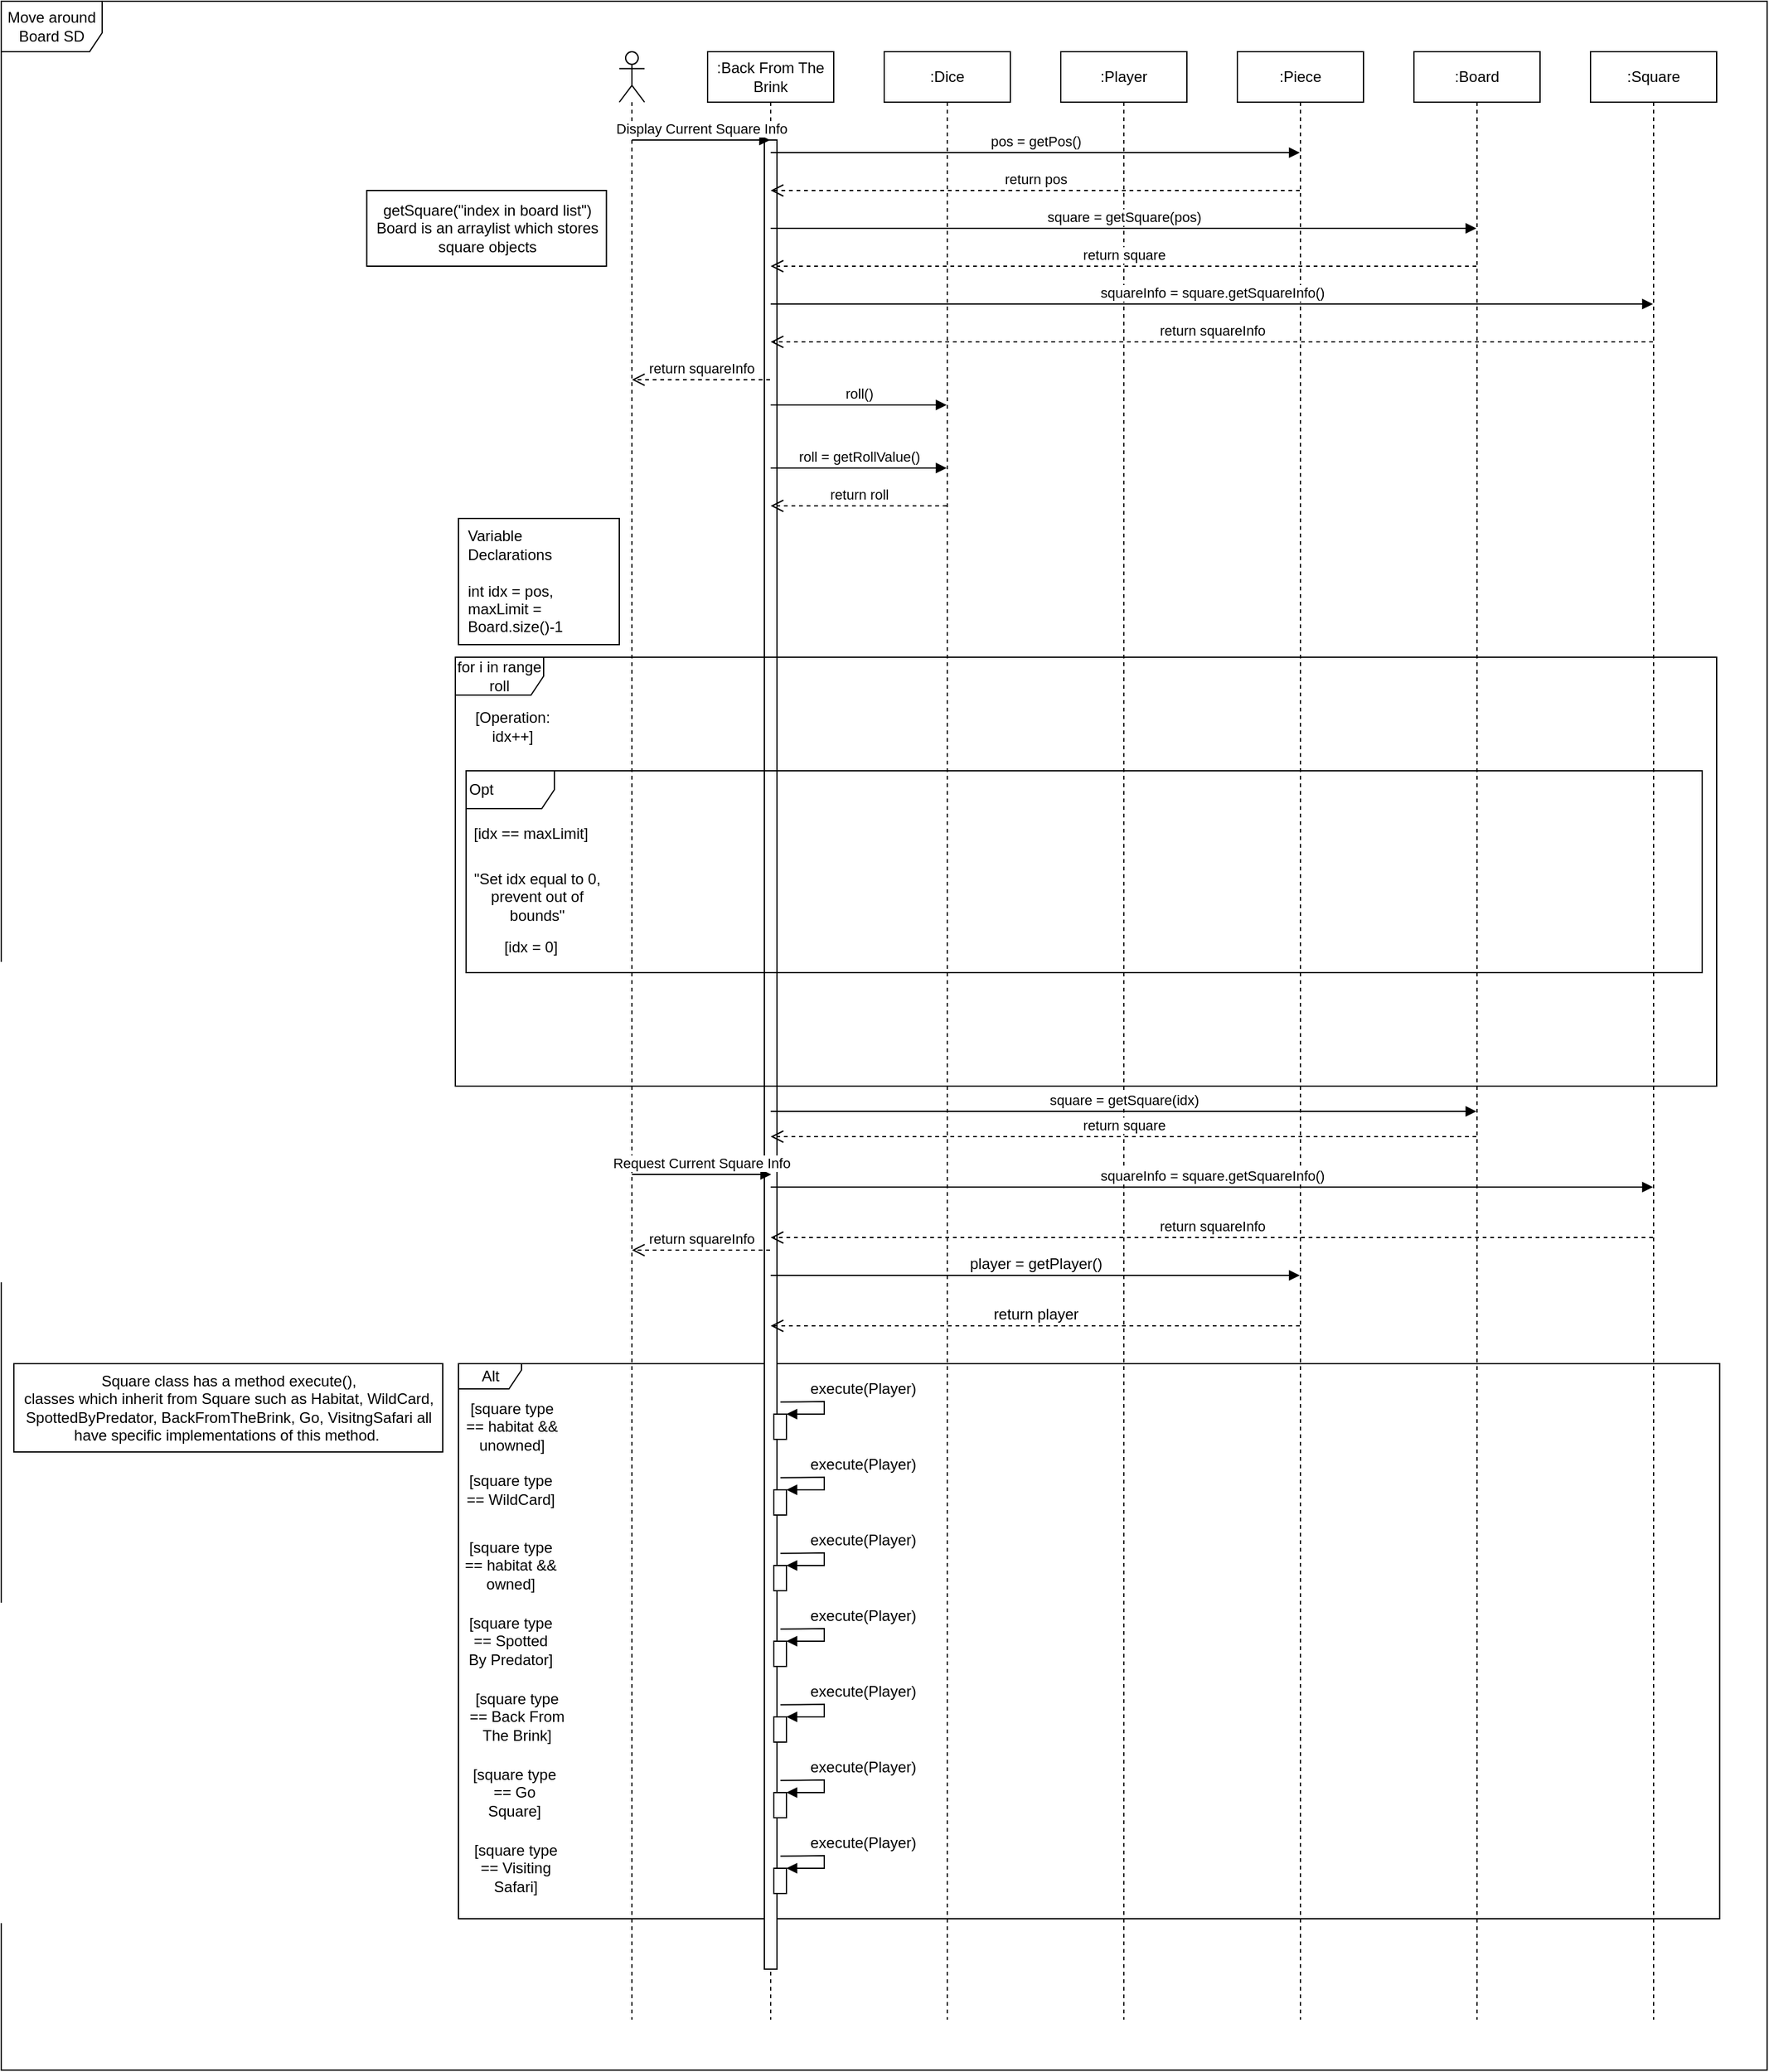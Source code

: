 <mxfile version="13.10.1" type="device" pages="2"><diagram id="kgpKYQtTHZ0yAKxKKP6v" name="Page-1"><mxGraphModel dx="3776" dy="1096" grid="1" gridSize="10" guides="1" tooltips="1" connect="1" arrows="1" fold="1" page="1" pageScale="1" pageWidth="850" pageHeight="1100" math="0" shadow="0"><root><mxCell id="0"/><mxCell id="1" parent="0"/><mxCell id="veifitGn4pFbz4EbThH1-69" value="" style="rounded=0;whiteSpace=wrap;html=1;fontSize=12;" vertex="1" parent="1"><mxGeometry x="-910.22" y="150" width="190" height="60" as="geometry"/></mxCell><mxCell id="veifitGn4pFbz4EbThH1-14" value="Alt" style="shape=umlFrame;whiteSpace=wrap;html=1;width=50;height=20;" vertex="1" parent="1"><mxGeometry x="-837.5" y="1080" width="999.89" height="440" as="geometry"/></mxCell><mxCell id="ZBRINw5emn9o5bv1vfG7-1" value="" style="shape=umlLifeline;participant=umlActor;perimeter=lifelinePerimeter;whiteSpace=wrap;html=1;container=1;collapsible=0;recursiveResize=0;verticalAlign=top;spacingTop=36;outlineConnect=0;" parent="1" vertex="1"><mxGeometry x="-710" y="40" width="20" height="1560" as="geometry"/></mxCell><mxCell id="ZBRINw5emn9o5bv1vfG7-2" value=":Back From The Brink" style="shape=umlLifeline;perimeter=lifelinePerimeter;whiteSpace=wrap;html=1;container=1;collapsible=0;recursiveResize=0;outlineConnect=0;" parent="1" vertex="1"><mxGeometry x="-640" y="40" width="100" height="1560" as="geometry"/></mxCell><mxCell id="ZBRINw5emn9o5bv1vfG7-7" value="" style="rounded=0;whiteSpace=wrap;html=1;" parent="ZBRINw5emn9o5bv1vfG7-2" vertex="1"><mxGeometry x="45" y="70" width="10" height="1450" as="geometry"/></mxCell><mxCell id="veifitGn4pFbz4EbThH1-19" value="" style="rounded=0;whiteSpace=wrap;html=1;fontSize=12;" vertex="1" parent="ZBRINw5emn9o5bv1vfG7-2"><mxGeometry x="52.5" y="1080" width="10" height="20" as="geometry"/></mxCell><mxCell id="veifitGn4pFbz4EbThH1-16" value="" style="html=1;verticalAlign=bottom;endArrow=block;fontSize=12;rounded=0;entryX=1;entryY=0;entryDx=0;entryDy=0;exitX=1.024;exitY=0.72;exitDx=0;exitDy=0;exitPerimeter=0;" edge="1" parent="ZBRINw5emn9o5bv1vfG7-2" target="veifitGn4pFbz4EbThH1-19"><mxGeometry x="-0.124" y="20" width="80" relative="1" as="geometry"><mxPoint x="57.74" y="1070.4" as="sourcePoint"/><mxPoint x="72.5" y="992" as="targetPoint"/><Array as="points"><mxPoint x="92.5" y="1070"/><mxPoint x="92.5" y="1080"/></Array><mxPoint as="offset"/></mxGeometry></mxCell><mxCell id="ZBRINw5emn9o5bv1vfG7-3" value=":Dice" style="shape=umlLifeline;perimeter=lifelinePerimeter;whiteSpace=wrap;html=1;container=1;collapsible=0;recursiveResize=0;outlineConnect=0;" parent="1" vertex="1"><mxGeometry x="-500" y="40" width="100" height="1560" as="geometry"/></mxCell><mxCell id="ZBRINw5emn9o5bv1vfG7-4" value=":Player" style="shape=umlLifeline;perimeter=lifelinePerimeter;whiteSpace=wrap;html=1;container=1;collapsible=0;recursiveResize=0;outlineConnect=0;" parent="1" vertex="1"><mxGeometry x="-360" y="40" width="100" height="1560" as="geometry"/></mxCell><mxCell id="ZBRINw5emn9o5bv1vfG7-5" value=":Piece" style="shape=umlLifeline;perimeter=lifelinePerimeter;whiteSpace=wrap;html=1;container=1;collapsible=0;recursiveResize=0;outlineConnect=0;" parent="1" vertex="1"><mxGeometry x="-220" y="40" width="100" height="1560" as="geometry"/></mxCell><mxCell id="ZBRINw5emn9o5bv1vfG7-8" value="Display Current Square Info" style="html=1;verticalAlign=bottom;endArrow=block;" parent="1" source="ZBRINw5emn9o5bv1vfG7-1" target="ZBRINw5emn9o5bv1vfG7-2" edge="1"><mxGeometry width="80" relative="1" as="geometry"><mxPoint x="-540" y="150" as="sourcePoint"/><mxPoint x="-460" y="150" as="targetPoint"/><Array as="points"><mxPoint x="-660" y="110"/></Array></mxGeometry></mxCell><mxCell id="ZBRINw5emn9o5bv1vfG7-10" value="pos = getPos()" style="html=1;verticalAlign=bottom;endArrow=block;" parent="1" source="ZBRINw5emn9o5bv1vfG7-2" target="ZBRINw5emn9o5bv1vfG7-5" edge="1"><mxGeometry width="80" relative="1" as="geometry"><mxPoint x="-540" y="150" as="sourcePoint"/><mxPoint x="-460" y="150" as="targetPoint"/><Array as="points"><mxPoint x="-390" y="120"/></Array></mxGeometry></mxCell><mxCell id="ZBRINw5emn9o5bv1vfG7-11" value="return pos" style="html=1;verticalAlign=bottom;endArrow=open;dashed=1;endSize=8;" parent="1" source="ZBRINw5emn9o5bv1vfG7-5" target="ZBRINw5emn9o5bv1vfG7-2" edge="1"><mxGeometry relative="1" as="geometry"><mxPoint x="-460" y="230" as="sourcePoint"/><mxPoint x="-540" y="230" as="targetPoint"/><Array as="points"><mxPoint x="-350" y="150"/></Array></mxGeometry></mxCell><mxCell id="ZBRINw5emn9o5bv1vfG7-12" value="return squareInfo" style="html=1;verticalAlign=bottom;endArrow=open;dashed=1;endSize=8;" parent="1" source="ZBRINw5emn9o5bv1vfG7-2" target="ZBRINw5emn9o5bv1vfG7-1" edge="1"><mxGeometry relative="1" as="geometry"><mxPoint x="-160.5" y="160" as="sourcePoint"/><mxPoint x="-580.5" y="160" as="targetPoint"/><Array as="points"><mxPoint x="-630" y="300"/></Array></mxGeometry></mxCell><mxCell id="ZBRINw5emn9o5bv1vfG7-13" value=":Board" style="shape=umlLifeline;perimeter=lifelinePerimeter;whiteSpace=wrap;html=1;container=1;collapsible=0;recursiveResize=0;outlineConnect=0;" parent="1" vertex="1"><mxGeometry x="-80" y="40" width="100" height="1560" as="geometry"/></mxCell><mxCell id="ZBRINw5emn9o5bv1vfG7-14" value=":Square" style="shape=umlLifeline;perimeter=lifelinePerimeter;whiteSpace=wrap;html=1;container=1;collapsible=0;recursiveResize=0;outlineConnect=0;" parent="1" vertex="1"><mxGeometry x="60" y="40" width="100" height="1560" as="geometry"/></mxCell><mxCell id="ZBRINw5emn9o5bv1vfG7-15" value="square = getSquare(pos)" style="html=1;verticalAlign=bottom;endArrow=block;" parent="1" source="ZBRINw5emn9o5bv1vfG7-2" target="ZBRINw5emn9o5bv1vfG7-13" edge="1"><mxGeometry width="80" relative="1" as="geometry"><mxPoint x="-580.5" y="130" as="sourcePoint"/><mxPoint x="-160.5" y="130" as="targetPoint"/><Array as="points"><mxPoint x="-370" y="180"/></Array></mxGeometry></mxCell><mxCell id="ZBRINw5emn9o5bv1vfG7-16" value="getSquare(&quot;index in board list&quot;)&lt;br&gt;Board is an arraylist which stores&lt;br&gt;square objects" style="text;html=1;align=center;verticalAlign=middle;resizable=0;points=[];autosize=1;" parent="1" vertex="1"><mxGeometry x="-910.22" y="155" width="190" height="50" as="geometry"/></mxCell><mxCell id="ZBRINw5emn9o5bv1vfG7-17" value="return square" style="html=1;verticalAlign=bottom;endArrow=open;dashed=1;endSize=8;" parent="1" source="ZBRINw5emn9o5bv1vfG7-13" target="ZBRINw5emn9o5bv1vfG7-2" edge="1"><mxGeometry relative="1" as="geometry"><mxPoint x="-160.5" y="160" as="sourcePoint"/><mxPoint x="-580.5" y="160" as="targetPoint"/><Array as="points"><mxPoint x="-340" y="210"/></Array></mxGeometry></mxCell><mxCell id="ZBRINw5emn9o5bv1vfG7-18" value="squareInfo = square.getSquareInfo()" style="html=1;verticalAlign=bottom;endArrow=block;" parent="1" source="ZBRINw5emn9o5bv1vfG7-2" target="ZBRINw5emn9o5bv1vfG7-14" edge="1"><mxGeometry width="80" relative="1" as="geometry"><mxPoint x="-580.5" y="190" as="sourcePoint"/><mxPoint x="-20.5" y="190" as="targetPoint"/><Array as="points"><mxPoint x="-370" y="240"/></Array></mxGeometry></mxCell><mxCell id="ZBRINw5emn9o5bv1vfG7-19" value="return squareInfo" style="html=1;verticalAlign=bottom;endArrow=open;dashed=1;endSize=8;" parent="1" source="ZBRINw5emn9o5bv1vfG7-14" target="ZBRINw5emn9o5bv1vfG7-2" edge="1"><mxGeometry relative="1" as="geometry"><mxPoint x="-20.5" y="220" as="sourcePoint"/><mxPoint x="-580.5" y="220" as="targetPoint"/><Array as="points"><mxPoint x="-330" y="270"/></Array></mxGeometry></mxCell><mxCell id="ZBRINw5emn9o5bv1vfG7-20" value="roll()" style="html=1;verticalAlign=bottom;endArrow=block;" parent="1" source="ZBRINw5emn9o5bv1vfG7-2" target="ZBRINw5emn9o5bv1vfG7-3" edge="1"><mxGeometry width="80" relative="1" as="geometry"><mxPoint x="-370" y="320" as="sourcePoint"/><mxPoint x="-290" y="320" as="targetPoint"/><Array as="points"><mxPoint x="-510" y="320"/></Array></mxGeometry></mxCell><mxCell id="ZBRINw5emn9o5bv1vfG7-21" value="roll = getRollValue()" style="html=1;verticalAlign=bottom;endArrow=block;" parent="1" source="ZBRINw5emn9o5bv1vfG7-2" target="ZBRINw5emn9o5bv1vfG7-3" edge="1"><mxGeometry width="80" relative="1" as="geometry"><mxPoint x="-580.5" y="330" as="sourcePoint"/><mxPoint x="-440.5" y="330" as="targetPoint"/><Array as="points"><mxPoint x="-500" y="370"/></Array></mxGeometry></mxCell><mxCell id="ZBRINw5emn9o5bv1vfG7-22" value="return roll" style="html=1;verticalAlign=bottom;endArrow=open;dashed=1;endSize=8;" parent="1" source="ZBRINw5emn9o5bv1vfG7-3" target="ZBRINw5emn9o5bv1vfG7-2" edge="1"><mxGeometry relative="1" as="geometry"><mxPoint x="-290" y="320" as="sourcePoint"/><mxPoint x="-370" y="320" as="targetPoint"/><Array as="points"><mxPoint x="-520" y="400"/></Array></mxGeometry></mxCell><mxCell id="ZBRINw5emn9o5bv1vfG7-23" value="for i in range roll" style="shape=umlFrame;whiteSpace=wrap;html=1;width=70;height=30;" parent="1" vertex="1"><mxGeometry x="-840" y="520" width="1000" height="340" as="geometry"/></mxCell><mxCell id="ZBRINw5emn9o5bv1vfG7-26" value="" style="rounded=0;whiteSpace=wrap;html=1;" parent="1" vertex="1"><mxGeometry x="-837.5" y="410" width="127.5" height="100" as="geometry"/></mxCell><mxCell id="ZBRINw5emn9o5bv1vfG7-27" value="Variable Declarations&lt;br&gt;&lt;br&gt;int idx = pos,&lt;br&gt;maxLimit = Board.size()-1" style="text;html=1;strokeColor=none;fillColor=none;align=left;verticalAlign=middle;whiteSpace=wrap;rounded=0;" parent="1" vertex="1"><mxGeometry x="-832.5" y="450" width="105" height="20" as="geometry"/></mxCell><mxCell id="ZBRINw5emn9o5bv1vfG7-28" value="[Operation: &lt;br style=&quot;font-size: 12px;&quot;&gt;idx++]" style="text;html=1;align=center;verticalAlign=middle;resizable=0;points=[];autosize=1;fontSize=12;" parent="1" vertex="1"><mxGeometry x="-830.11" y="560" width="70" height="30" as="geometry"/></mxCell><mxCell id="ZBRINw5emn9o5bv1vfG7-29" value="Opt" style="shape=umlFrame;whiteSpace=wrap;html=1;align=left;width=70;height=30;" parent="1" vertex="1"><mxGeometry x="-831.47" y="610" width="980" height="160" as="geometry"/></mxCell><mxCell id="ZBRINw5emn9o5bv1vfG7-33" value="[idx == maxLimit]" style="text;html=1;strokeColor=none;fillColor=none;align=center;verticalAlign=middle;whiteSpace=wrap;rounded=0;" parent="1" vertex="1"><mxGeometry x="-830.22" y="650" width="100.22" height="20" as="geometry"/></mxCell><mxCell id="ZBRINw5emn9o5bv1vfG7-34" value="square = getSquare(idx)" style="html=1;verticalAlign=bottom;endArrow=block;" parent="1" source="ZBRINw5emn9o5bv1vfG7-2" target="ZBRINw5emn9o5bv1vfG7-13" edge="1"><mxGeometry width="80" relative="1" as="geometry"><mxPoint x="-410" y="530" as="sourcePoint"/><mxPoint x="-330" y="530" as="targetPoint"/><Array as="points"><mxPoint x="-580" y="880"/><mxPoint x="-300" y="880"/></Array></mxGeometry></mxCell><mxCell id="t25Jro8PnMjJ5pm1C7B0-3" value="&quot;Set idx equal to 0, prevent out of bounds&quot;" style="text;html=1;strokeColor=none;fillColor=none;align=center;verticalAlign=middle;whiteSpace=wrap;rounded=0;" parent="1" vertex="1"><mxGeometry x="-830.22" y="700" width="110" height="20" as="geometry"/></mxCell><mxCell id="t25Jro8PnMjJ5pm1C7B0-4" value="return square" style="html=1;verticalAlign=bottom;endArrow=open;dashed=1;endSize=8;" parent="1" source="ZBRINw5emn9o5bv1vfG7-13" target="ZBRINw5emn9o5bv1vfG7-2" edge="1"><mxGeometry relative="1" as="geometry"><mxPoint x="-220" y="800" as="sourcePoint"/><mxPoint x="-300" y="800" as="targetPoint"/><Array as="points"><mxPoint x="-300" y="900"/></Array></mxGeometry></mxCell><mxCell id="t25Jro8PnMjJ5pm1C7B0-5" value="Request Current Square Info" style="html=1;verticalAlign=bottom;endArrow=block;" parent="1" edge="1"><mxGeometry width="80" relative="1" as="geometry"><mxPoint x="-699.999" y="930" as="sourcePoint"/><mxPoint x="-589.57" y="930" as="targetPoint"/><Array as="points"><mxPoint x="-659.07" y="930"/></Array></mxGeometry></mxCell><mxCell id="t25Jro8PnMjJ5pm1C7B0-8" value="return squareInfo" style="html=1;verticalAlign=bottom;endArrow=open;dashed=1;endSize=8;" parent="1" source="ZBRINw5emn9o5bv1vfG7-2" target="ZBRINw5emn9o5bv1vfG7-1" edge="1"><mxGeometry relative="1" as="geometry"><mxPoint x="-589.57" y="1120" as="sourcePoint"/><mxPoint x="-699.999" y="1120" as="targetPoint"/><Array as="points"><mxPoint x="-620" y="990"/></Array></mxGeometry></mxCell><mxCell id="t25Jro8PnMjJ5pm1C7B0-11" value="squareInfo = square.getSquareInfo()" style="html=1;verticalAlign=bottom;endArrow=block;" parent="1" source="ZBRINw5emn9o5bv1vfG7-2" target="ZBRINw5emn9o5bv1vfG7-14" edge="1"><mxGeometry width="80" relative="1" as="geometry"><mxPoint x="-589.999" y="1060" as="sourcePoint"/><mxPoint x="110.43" y="1060" as="targetPoint"/><Array as="points"><mxPoint x="-369" y="940"/></Array></mxGeometry></mxCell><mxCell id="t25Jro8PnMjJ5pm1C7B0-12" value="return squareInfo" style="html=1;verticalAlign=bottom;endArrow=open;dashed=1;endSize=8;" parent="1" source="ZBRINw5emn9o5bv1vfG7-14" target="ZBRINw5emn9o5bv1vfG7-2" edge="1"><mxGeometry relative="1" as="geometry"><mxPoint x="110.43" y="1090" as="sourcePoint"/><mxPoint x="-589.999" y="1090" as="targetPoint"/><Array as="points"><mxPoint x="-330" y="980"/></Array></mxGeometry></mxCell><mxCell id="veifitGn4pFbz4EbThH1-7" value="[idx = 0]" style="text;html=1;strokeColor=none;fillColor=none;align=center;verticalAlign=middle;whiteSpace=wrap;rounded=0;" vertex="1" parent="1"><mxGeometry x="-830.11" y="740" width="100.22" height="20" as="geometry"/></mxCell><mxCell id="veifitGn4pFbz4EbThH1-8" value="player = getPlayer()" style="html=1;verticalAlign=bottom;endArrow=block;fontSize=12;" edge="1" parent="1" source="ZBRINw5emn9o5bv1vfG7-2" target="ZBRINw5emn9o5bv1vfG7-5"><mxGeometry width="80" relative="1" as="geometry"><mxPoint x="-420" y="970" as="sourcePoint"/><mxPoint x="-340" y="970" as="targetPoint"/><Array as="points"><mxPoint x="-420" y="1010"/></Array></mxGeometry></mxCell><mxCell id="veifitGn4pFbz4EbThH1-9" value="return player" style="html=1;verticalAlign=bottom;endArrow=open;dashed=1;endSize=8;fontSize=12;" edge="1" parent="1" source="ZBRINw5emn9o5bv1vfG7-5" target="ZBRINw5emn9o5bv1vfG7-2"><mxGeometry relative="1" as="geometry"><mxPoint x="-140" y="1130" as="sourcePoint"/><mxPoint x="-220" y="1130" as="targetPoint"/><Array as="points"><mxPoint x="-390" y="1050"/></Array></mxGeometry></mxCell><mxCell id="veifitGn4pFbz4EbThH1-17" value="execute(Player)" style="text;html=1;align=center;verticalAlign=middle;resizable=0;points=[];autosize=1;fontSize=12;" vertex="1" parent="1"><mxGeometry x="-567.5" y="1090" width="100" height="20" as="geometry"/></mxCell><mxCell id="veifitGn4pFbz4EbThH1-32" value="[square type == habitat &amp;amp;&amp;amp; unowned]" style="text;html=1;strokeColor=none;fillColor=none;align=center;verticalAlign=middle;whiteSpace=wrap;rounded=0;fontSize=12;" vertex="1" parent="1"><mxGeometry x="-835" y="1120" width="80" height="20" as="geometry"/></mxCell><mxCell id="veifitGn4pFbz4EbThH1-41" value="[square type == WildCard]" style="text;html=1;strokeColor=none;fillColor=none;align=center;verticalAlign=middle;whiteSpace=wrap;rounded=0;fontSize=12;" vertex="1" parent="1"><mxGeometry x="-835" y="1170" width="77.5" height="20" as="geometry"/></mxCell><mxCell id="veifitGn4pFbz4EbThH1-42" value="" style="rounded=0;whiteSpace=wrap;html=1;fontSize=12;" vertex="1" parent="1"><mxGeometry x="-587.5" y="1180" width="10" height="20" as="geometry"/></mxCell><mxCell id="veifitGn4pFbz4EbThH1-43" value="" style="html=1;verticalAlign=bottom;endArrow=block;fontSize=12;rounded=0;entryX=1;entryY=0;entryDx=0;entryDy=0;exitX=1.024;exitY=0.72;exitDx=0;exitDy=0;exitPerimeter=0;" edge="1" parent="1" target="veifitGn4pFbz4EbThH1-42"><mxGeometry x="-0.124" y="20" width="80" relative="1" as="geometry"><mxPoint x="-582.26" y="1170.4" as="sourcePoint"/><mxPoint x="72.5" y="1052" as="targetPoint"/><Array as="points"><mxPoint x="-547.5" y="1170"/><mxPoint x="-547.5" y="1180"/></Array><mxPoint as="offset"/></mxGeometry></mxCell><mxCell id="veifitGn4pFbz4EbThH1-44" value="execute(Player)" style="text;html=1;align=center;verticalAlign=middle;resizable=0;points=[];autosize=1;fontSize=12;" vertex="1" parent="1"><mxGeometry x="-567.5" y="1150" width="100" height="20" as="geometry"/></mxCell><mxCell id="veifitGn4pFbz4EbThH1-45" value="[square type == habitat &amp;amp;&amp;amp; owned]" style="text;html=1;strokeColor=none;fillColor=none;align=center;verticalAlign=middle;whiteSpace=wrap;rounded=0;fontSize=12;" vertex="1" parent="1"><mxGeometry x="-835" y="1230" width="77.5" height="20" as="geometry"/></mxCell><mxCell id="veifitGn4pFbz4EbThH1-46" value="" style="rounded=0;whiteSpace=wrap;html=1;fontSize=12;" vertex="1" parent="1"><mxGeometry x="-587.5" y="1240" width="10" height="20" as="geometry"/></mxCell><mxCell id="veifitGn4pFbz4EbThH1-47" value="" style="html=1;verticalAlign=bottom;endArrow=block;fontSize=12;rounded=0;entryX=1;entryY=0;entryDx=0;entryDy=0;exitX=1.024;exitY=0.72;exitDx=0;exitDy=0;exitPerimeter=0;" edge="1" parent="1" target="veifitGn4pFbz4EbThH1-46"><mxGeometry x="-0.124" y="20" width="80" relative="1" as="geometry"><mxPoint x="-582.26" y="1230.4" as="sourcePoint"/><mxPoint x="72.5" y="1112" as="targetPoint"/><Array as="points"><mxPoint x="-547.5" y="1230"/><mxPoint x="-547.5" y="1240"/></Array><mxPoint as="offset"/></mxGeometry></mxCell><mxCell id="veifitGn4pFbz4EbThH1-48" value="execute(Player)" style="text;html=1;align=center;verticalAlign=middle;resizable=0;points=[];autosize=1;fontSize=12;" vertex="1" parent="1"><mxGeometry x="-567.5" y="1210" width="100" height="20" as="geometry"/></mxCell><mxCell id="veifitGn4pFbz4EbThH1-50" value="[square type == Spotted By Predator]" style="text;html=1;strokeColor=none;fillColor=none;align=center;verticalAlign=middle;whiteSpace=wrap;rounded=0;fontSize=12;" vertex="1" parent="1"><mxGeometry x="-835" y="1290" width="77.5" height="20" as="geometry"/></mxCell><mxCell id="veifitGn4pFbz4EbThH1-51" value="" style="rounded=0;whiteSpace=wrap;html=1;fontSize=12;" vertex="1" parent="1"><mxGeometry x="-587.5" y="1300" width="10" height="20" as="geometry"/></mxCell><mxCell id="veifitGn4pFbz4EbThH1-52" value="" style="html=1;verticalAlign=bottom;endArrow=block;fontSize=12;rounded=0;entryX=1;entryY=0;entryDx=0;entryDy=0;exitX=1.024;exitY=0.72;exitDx=0;exitDy=0;exitPerimeter=0;" edge="1" parent="1" target="veifitGn4pFbz4EbThH1-51"><mxGeometry x="-0.124" y="20" width="80" relative="1" as="geometry"><mxPoint x="-582.26" y="1290.4" as="sourcePoint"/><mxPoint x="72.5" y="1172" as="targetPoint"/><Array as="points"><mxPoint x="-547.5" y="1290"/><mxPoint x="-547.5" y="1300"/></Array><mxPoint as="offset"/></mxGeometry></mxCell><mxCell id="veifitGn4pFbz4EbThH1-53" value="execute(Player)" style="text;html=1;align=center;verticalAlign=middle;resizable=0;points=[];autosize=1;fontSize=12;" vertex="1" parent="1"><mxGeometry x="-567.5" y="1270" width="100" height="20" as="geometry"/></mxCell><mxCell id="veifitGn4pFbz4EbThH1-54" value="[square type == Go Square]" style="text;html=1;strokeColor=none;fillColor=none;align=center;verticalAlign=middle;whiteSpace=wrap;rounded=0;fontSize=12;" vertex="1" parent="1"><mxGeometry x="-832.5" y="1410" width="77.5" height="20" as="geometry"/></mxCell><mxCell id="veifitGn4pFbz4EbThH1-55" value="" style="rounded=0;whiteSpace=wrap;html=1;fontSize=12;" vertex="1" parent="1"><mxGeometry x="-587.5" y="1360" width="10" height="20" as="geometry"/></mxCell><mxCell id="veifitGn4pFbz4EbThH1-56" value="" style="html=1;verticalAlign=bottom;endArrow=block;fontSize=12;rounded=0;entryX=1;entryY=0;entryDx=0;entryDy=0;exitX=1.024;exitY=0.72;exitDx=0;exitDy=0;exitPerimeter=0;" edge="1" parent="1" target="veifitGn4pFbz4EbThH1-55"><mxGeometry x="-0.124" y="20" width="80" relative="1" as="geometry"><mxPoint x="-582.26" y="1350.4" as="sourcePoint"/><mxPoint x="72.5" y="1232" as="targetPoint"/><Array as="points"><mxPoint x="-547.5" y="1350"/><mxPoint x="-547.5" y="1360"/></Array><mxPoint as="offset"/></mxGeometry></mxCell><mxCell id="veifitGn4pFbz4EbThH1-57" value="execute(Player)" style="text;html=1;align=center;verticalAlign=middle;resizable=0;points=[];autosize=1;fontSize=12;" vertex="1" parent="1"><mxGeometry x="-567.5" y="1330" width="100" height="20" as="geometry"/></mxCell><mxCell id="veifitGn4pFbz4EbThH1-58" value="[square type == Back From The Brink]" style="text;html=1;strokeColor=none;fillColor=none;align=center;verticalAlign=middle;whiteSpace=wrap;rounded=0;fontSize=12;" vertex="1" parent="1"><mxGeometry x="-830" y="1350" width="77.5" height="20" as="geometry"/></mxCell><mxCell id="veifitGn4pFbz4EbThH1-59" value="" style="rounded=0;whiteSpace=wrap;html=1;fontSize=12;" vertex="1" parent="1"><mxGeometry x="-587.5" y="1420" width="10" height="20" as="geometry"/></mxCell><mxCell id="veifitGn4pFbz4EbThH1-60" value="" style="html=1;verticalAlign=bottom;endArrow=block;fontSize=12;rounded=0;entryX=1;entryY=0;entryDx=0;entryDy=0;exitX=1.024;exitY=0.72;exitDx=0;exitDy=0;exitPerimeter=0;" edge="1" parent="1" target="veifitGn4pFbz4EbThH1-59"><mxGeometry x="-0.124" y="20" width="80" relative="1" as="geometry"><mxPoint x="-582.26" y="1410.4" as="sourcePoint"/><mxPoint x="72.5" y="1292" as="targetPoint"/><Array as="points"><mxPoint x="-547.5" y="1410"/><mxPoint x="-547.5" y="1420"/></Array><mxPoint as="offset"/></mxGeometry></mxCell><mxCell id="veifitGn4pFbz4EbThH1-61" value="execute(Player)" style="text;html=1;align=center;verticalAlign=middle;resizable=0;points=[];autosize=1;fontSize=12;" vertex="1" parent="1"><mxGeometry x="-567.5" y="1390" width="100" height="20" as="geometry"/></mxCell><mxCell id="veifitGn4pFbz4EbThH1-62" value="[square type == Visiting Safari]" style="text;html=1;strokeColor=none;fillColor=none;align=center;verticalAlign=middle;whiteSpace=wrap;rounded=0;fontSize=12;" vertex="1" parent="1"><mxGeometry x="-831.36" y="1470" width="77.5" height="20" as="geometry"/></mxCell><mxCell id="veifitGn4pFbz4EbThH1-63" value="" style="rounded=0;whiteSpace=wrap;html=1;fontSize=12;" vertex="1" parent="1"><mxGeometry x="-587.5" y="1480" width="10" height="20" as="geometry"/></mxCell><mxCell id="veifitGn4pFbz4EbThH1-64" value="" style="html=1;verticalAlign=bottom;endArrow=block;fontSize=12;rounded=0;entryX=1;entryY=0;entryDx=0;entryDy=0;exitX=1.024;exitY=0.72;exitDx=0;exitDy=0;exitPerimeter=0;" edge="1" parent="1" target="veifitGn4pFbz4EbThH1-63"><mxGeometry x="-0.124" y="20" width="80" relative="1" as="geometry"><mxPoint x="-582.26" y="1470.4" as="sourcePoint"/><mxPoint x="72.5" y="1352" as="targetPoint"/><Array as="points"><mxPoint x="-547.5" y="1470"/><mxPoint x="-547.5" y="1480"/></Array><mxPoint as="offset"/></mxGeometry></mxCell><mxCell id="veifitGn4pFbz4EbThH1-65" value="execute(Player)" style="text;html=1;align=center;verticalAlign=middle;resizable=0;points=[];autosize=1;fontSize=12;" vertex="1" parent="1"><mxGeometry x="-567.5" y="1450" width="100" height="20" as="geometry"/></mxCell><mxCell id="veifitGn4pFbz4EbThH1-68" value="" style="rounded=0;whiteSpace=wrap;html=1;fontSize=12;" vertex="1" parent="1"><mxGeometry x="-1190" y="1080" width="340" height="70" as="geometry"/></mxCell><mxCell id="veifitGn4pFbz4EbThH1-67" value="Square class has a method execute(), &lt;br&gt;classes which inherit from Square such as Habitat, WildCard,&lt;br&gt;SpottedByPredator, BackFromTheBrink, Go, VisitngSafari all&lt;br&gt;have specific implementations of this method.&amp;nbsp;" style="text;html=1;align=center;verticalAlign=middle;resizable=0;points=[];autosize=1;fontSize=12;" vertex="1" parent="1"><mxGeometry x="-1190" y="1085" width="340" height="60" as="geometry"/></mxCell><mxCell id="veifitGn4pFbz4EbThH1-70" value="Move around Board SD" style="shape=umlFrame;whiteSpace=wrap;html=1;fontSize=12;width=80;height=40;" vertex="1" parent="1"><mxGeometry x="-1200" width="1400" height="1640" as="geometry"/></mxCell></root></mxGraphModel></diagram><diagram id="5UDTNIrKTDM4_SOOiB3E" name="Page-2"><mxGraphModel dx="1038" dy="548" grid="1" gridSize="10" guides="1" tooltips="1" connect="1" arrows="1" fold="1" page="1" pageScale="1" pageWidth="827" pageHeight="1169" math="0" shadow="0"><root><mxCell id="I0CQFJSjECJl5co1241g-0"/><mxCell id="I0CQFJSjECJl5co1241g-1" parent="I0CQFJSjECJl5co1241g-0"/></root></mxGraphModel></diagram></mxfile>